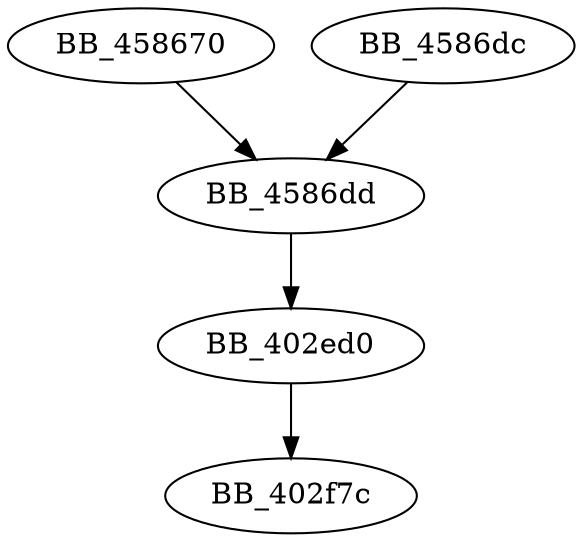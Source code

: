 DiGraph sub_458670{
BB_402ed0->BB_402f7c
BB_458670->BB_4586dd
BB_4586dc->BB_4586dd
BB_4586dd->BB_402ed0
}
